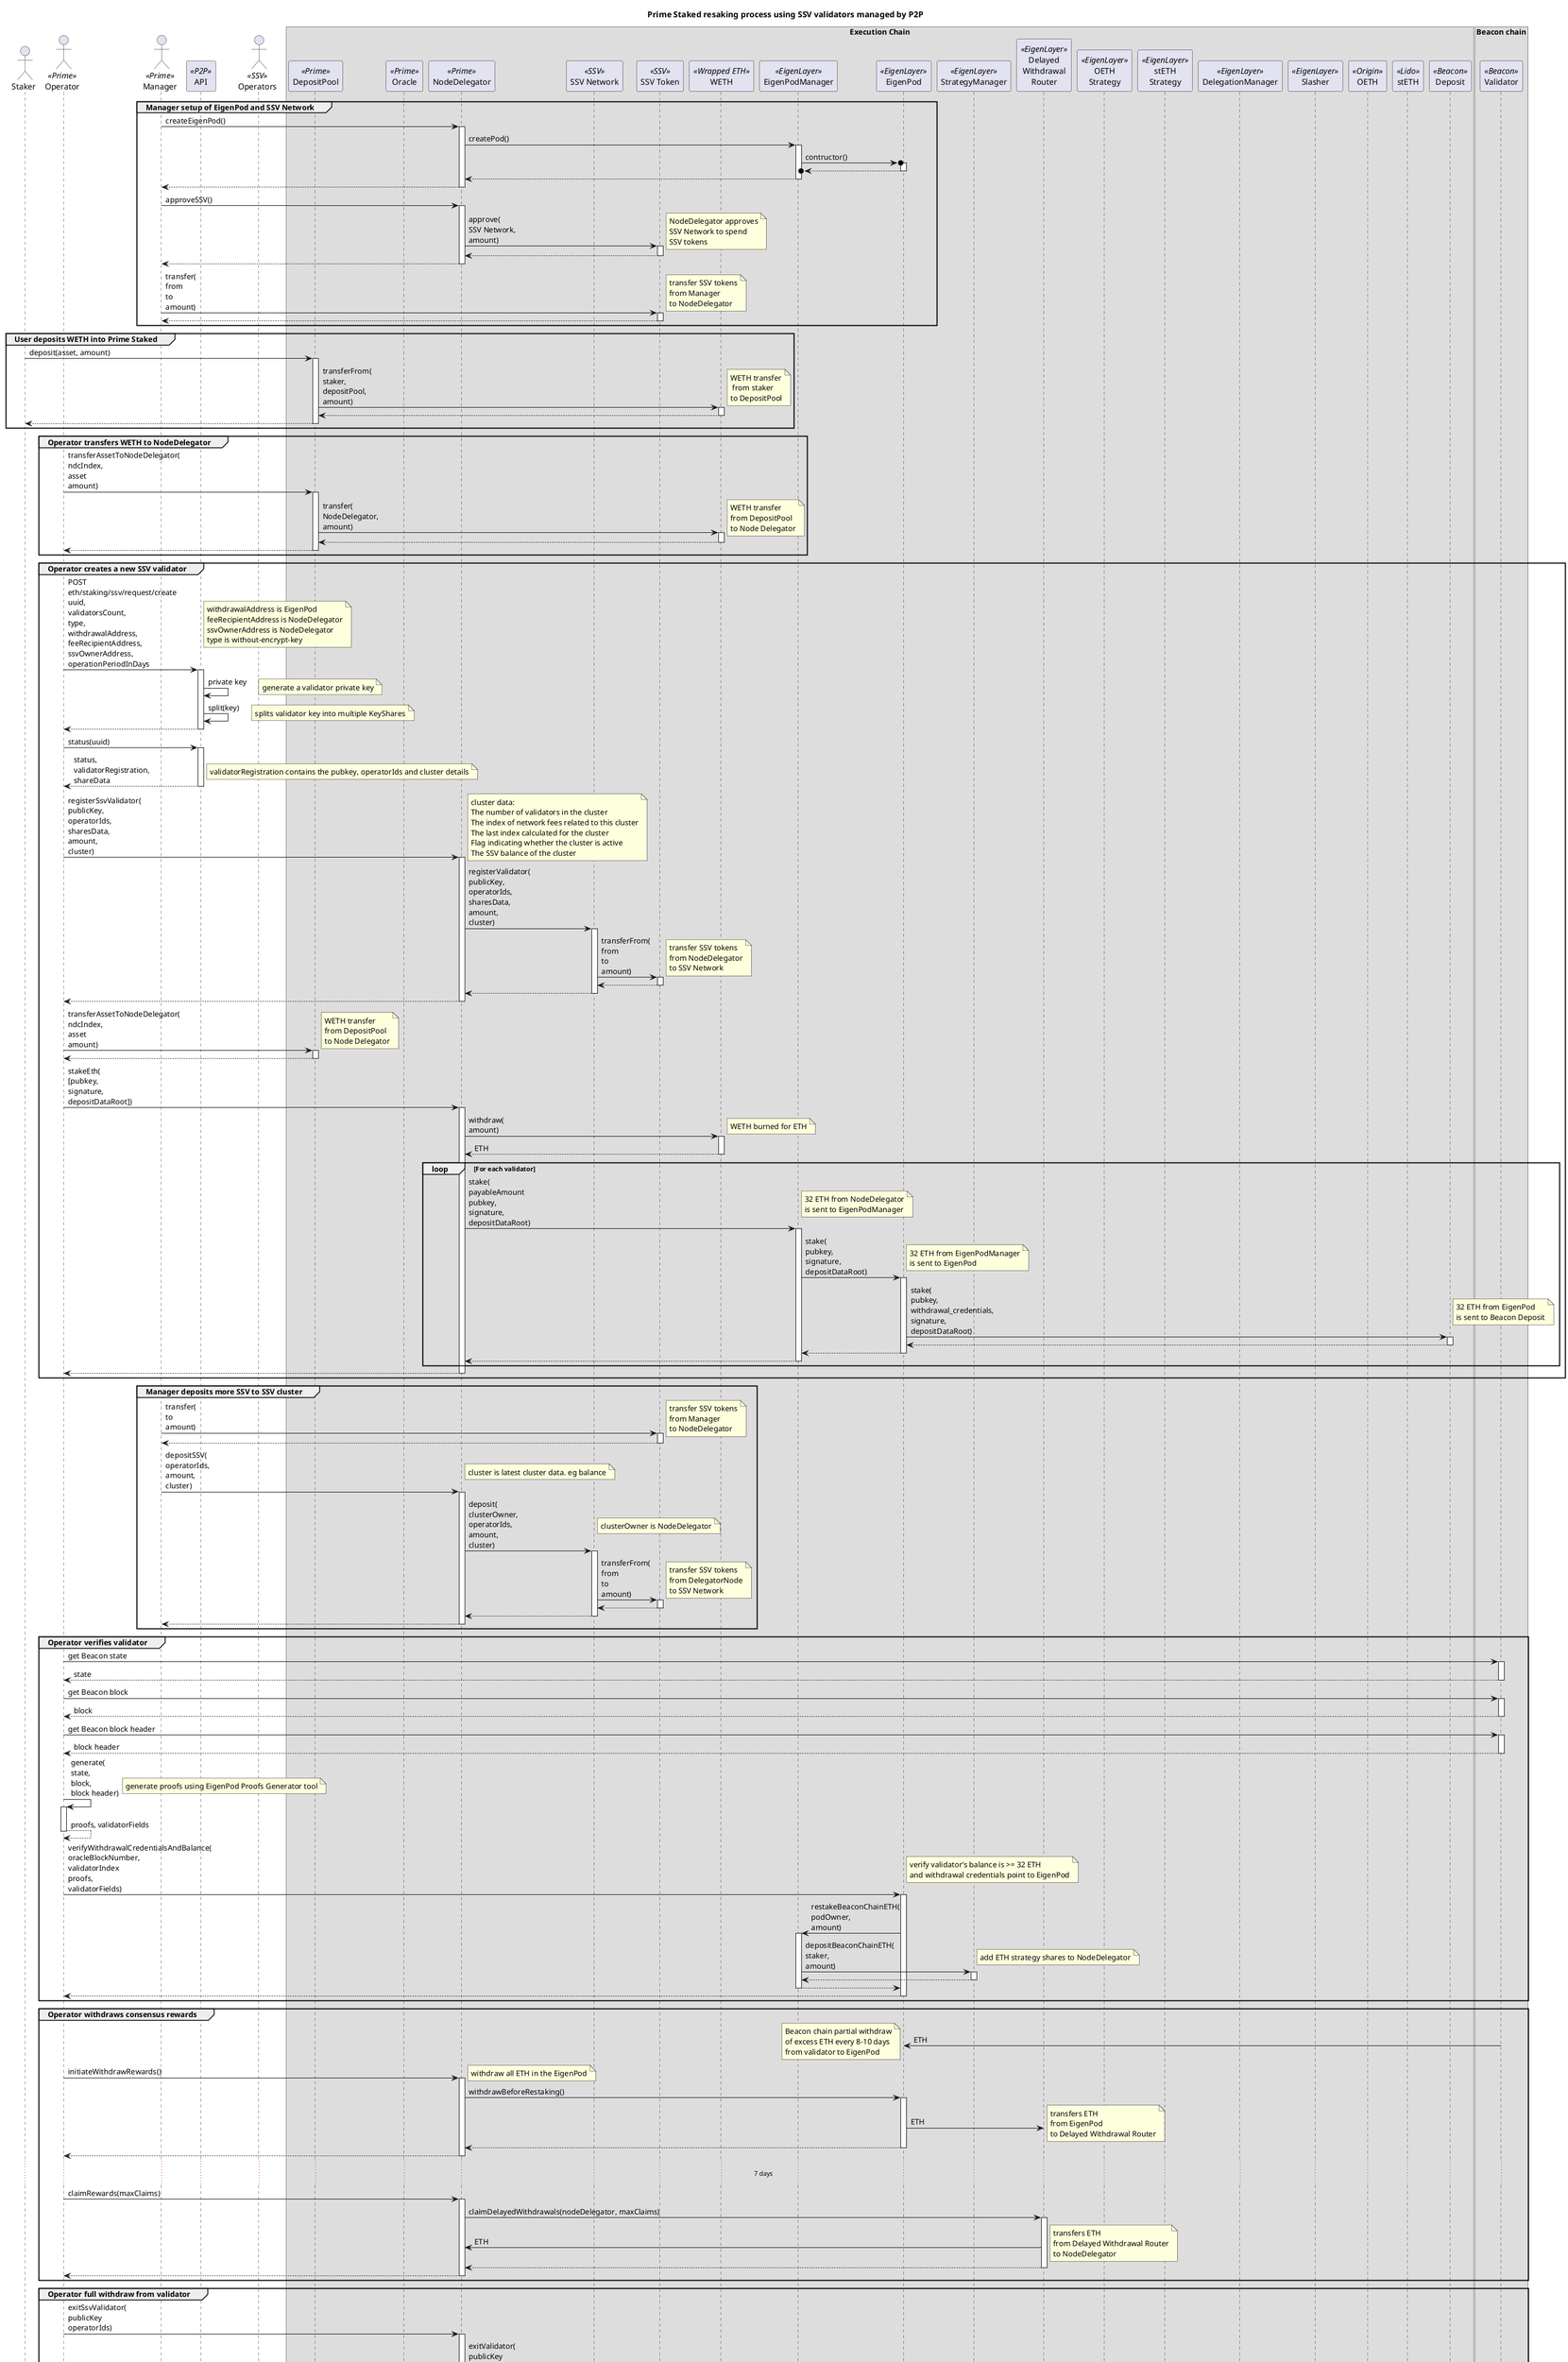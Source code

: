 @startuml

skinparam tabSize 2
hide footbox

title "Prime Staked resaking process using SSV validators managed by P2P"

actor "Staker" as staker
actor "Operator" as op <<Prime>>
actor "Manager" as man <<Prime>>
participant "API" as api <<P2P>>
actor "Operators" as ssvOp <<SSV>>

box "Execution Chain"
participant "DepositPool" as dp <<Prime>>
participant "Oracle" as oracle <<Prime>>
participant "NodeDelegator" as nd <<Prime>>
participant "SSV Network" as ssvNet <<SSV>>
participant "SSV Token" as ssv <<SSV>>
participant "WETH" as weth <<Wrapped ETH>>
participant "EigenPodManager" as podMan <<EigenLayer>>
participant "EigenPod" as pod <<EigenLayer>>
participant "StrategyManager" as stratMan <<EigenLayer>>
participant "Delayed\nWithdrawal\nRouter" as dwr <<EigenLayer>>
participant "OETH\nStrategy" as oethStrat <<EigenLayer>>
participant "stETH\nStrategy" as stethStrat <<EigenLayer>>
participant "DelegationManager" as delMan <<EigenLayer>>
participant "Slasher" as slasher <<EigenLayer>>
participant "OETH" as oeth <<Origin>>
participant "stETH" as steth <<Lido>>
participant "Deposit" as dep <<Beacon>>
end box

box "Beacon chain"
participant "Validator" as val <<Beacon>>
end box

group Manager setup of EigenPod and SSV Network
man -> nd : createEigenPod()
activate nd
nd -> podMan : createPod()
activate podMan
podMan ->o pod: contructor()
activate pod
return
return
return

man -> nd : approveSSV()
activate nd
nd -> ssv : approve(\nSSV Network,\namount)
activate ssv
note right : NodeDelegator approves\nSSV Network to spend\nSSV tokens
return
' nd -> ssvNet : setFeeRecipientAddress(\nrecipient)
' activate ssvNet
' note right : NodeDelegator set as the fee recipient
' return
return

man -> ssv : transfer(\nfrom\nto\namount)
activate ssv
note right : transfer SSV tokens\nfrom Manager\nto NodeDelegator
return

end group

group User deposits WETH into Prime Staked

staker -> dp : deposit(asset, amount)
activate dp
dp -> weth : transferFrom(\nstaker,\ndepositPool,\namount)
activate weth
note right : WETH transfer\n from staker\nto DepositPool
return
return

end group

group Operator transfers WETH to NodeDelegator

op -> dp : transferAssetToNodeDelegator(\nndcIndex,\nasset\namount)
activate dp
dp -> weth : transfer(\nNodeDelegator,\namount)
activate weth
note right : WETH transfer\nfrom DepositPool\nto Node Delegator
return
return

end group

group Operator creates a new SSV validator

op -> api: POST\neth/staking/ssv/request/create\nuuid,\nvalidatorsCount,\ntype,\nwithdrawalAddress,\nfeeRecipientAddress,\nssvOwnerAddress,\noperationPeriodInDays
activate api
note right
withdrawalAddress is EigenPod
feeRecipientAddress is NodeDelegator
ssvOwnerAddress is NodeDelegator
type is without-encrypt-key
end note
api -> api: private key
note right : generate a validator private key
api -> api: split(key)
note right : splits validator key into multiple KeyShares
return

op -> api: status(uuid)
activate api
return status,\nvalidatorRegistration,\nshareData
note right : validatorRegistration contains the pubkey, operatorIds and cluster details

op -> nd : registerSsvValidator(\npublicKey,\noperatorIds,\nsharesData,\namount,\ncluster)
activate nd
note right
cluster data:
The number of validators in the cluster
The index of network fees related to this cluster
The last index calculated for the cluster
Flag indicating whether the cluster is active
The SSV balance of the cluster
end note
nd -> ssvNet : registerValidator(\npublicKey,\noperatorIds,\nsharesData,\namount,\ncluster)
activate ssvNet
ssvNet -> ssv : transferFrom(\nfrom\nto\namount)
activate ssv
note right: transfer SSV tokens\nfrom NodeDelegator\nto SSV Network
return
return
return

op -> dp : transferAssetToNodeDelegator(\nndcIndex,\nasset\namount)
activate dp
note right : WETH transfer\nfrom DepositPool\nto Node Delegator
return

' op -> nd : stakeEth(\npubkey,\nsignature,\ndepositDataRoot)
' activate nd
' nd -> weth : withdraw(\namount)
' activate weth
' note right : WETH burned for ETH
' return ETH
' nd -> podMan : stake(\npayableAmount\npubkey,\nsignature,\ndepositDataRoot)
' note right : 32 ETH from NodeDelegator\nis sent to EigenPodManager
' activate podMan
' podMan -> pod : stake(\npubkey,\nsignature,\ndepositDataRoot)
' activate pod
' pod -> dep : stake(\npubkey,\nwithdrawal_credentials,\nsignature,\ndepositDataRoot)
' activate dep
' return
' return
' return
' return

op -> nd : stakeEth(\n[pubkey,\nsignature,\ndepositDataRoot])
activate nd
nd -> weth : withdraw(\namount)
activate weth
note right : WETH burned for ETH
return ETH

loop For each validator

nd -> podMan : stake(\npayableAmount\npubkey,\nsignature,\ndepositDataRoot)
note right : 32 ETH from NodeDelegator\nis sent to EigenPodManager
activate podMan
podMan -> pod : stake(\npubkey,\nsignature,\ndepositDataRoot)
activate pod
note right : 32 ETH from EigenPodManager\nis sent to EigenPod
pod -> dep : stake(\npubkey,\nwithdrawal_credentials,\nsignature,\ndepositDataRoot)
activate dep
note right : 32 ETH from EigenPod\nis sent to Beacon Deposit
return
return
return

end loop
return

end group

' group Manager adds another validator

' man -> api: POST nodes-request/create\nuuid,\ntype,\nnodesOptions,\neigenPodOwnerAddress,\ncontrollerAddress,\nfeeRecipientAddress
' activate api
' note right : eigenPodOwnerAddress is the NodeDelegator
' return

' man -> api: status(uuid)
' activate api
' return status,\neigenPodAddress,\npubkey,\nsignature,\ndepositDataRoot,\nwithdrawalCredentials,\ndepositMessageRoot

' end group


group Manager deposits more SSV to SSV cluster

man -> ssv : transfer(\nto\namount)
activate ssv
note right : transfer SSV tokens\nfrom Manager\nto NodeDelegator
return

man -> nd : depositSSV(\noperatorIds,\namount,\ncluster)
activate nd
note right : cluster is latest cluster data. eg balance
nd -> ssvNet : deposit(\nclusterOwner,\noperatorIds,\namount,\ncluster)
activate ssvNet
note right : clusterOwner is NodeDelegator
ssvNet -> ssv : transferFrom(\nfrom\nto\namount)
activate ssv
note right: transfer SSV tokens\nfrom DelegatorNode\nto SSV Network
return
return
return
end group


group Operator verifies validator

op -> val : get Beacon state
activate val
return state

op -> val : get Beacon block
activate val
return block

op -> val : get Beacon block header
activate val
return block header

op -> op : generate(\nstate,\nblock,\nblock header)
activate op
note right : generate proofs using EigenPod Proofs Generator tool
return proofs, validatorFields

op -> pod : verifyWithdrawalCredentialsAndBalance(\noracleBlockNumber,\nvalidatorIndex\nproofs,\nvalidatorFields)
activate pod
note right
verify validator's balance is >= 32 ETH
and withdrawal credentials point to EigenPod
end note
pod -> podMan : restakeBeaconChainETH(\npodOwner,\namount)
activate podMan
podMan -> stratMan : depositBeaconChainETH(\nstaker,\namount)
activate stratMan
note right : add ETH strategy shares to NodeDelegator
return
return
return
end group

group Operator withdraws consensus rewards

val -> pod : ETH
note left : Beacon chain partial withdraw\nof excess ETH every 8-10 days\nfrom validator to EigenPod

op -> nd : initiateWithdrawRewards()
activate nd
note right : withdraw all ETH in the EigenPod
nd -> pod : withdrawBeforeRestaking()
activate pod
pod -> dwr : ETH
note right : transfers ETH\nfrom EigenPod\nto Delayed Withdrawal Router
return
return

... 7 days ...

op -> nd : claimRewards(maxClaims)
activate nd
nd -> dwr : claimDelayedWithdrawals(nodeDelegator, maxClaims)
activate dwr
dwr -> nd : ETH
note right : transfers ETH\nfrom Delayed Withdrawal Router\nto NodeDelegator
return
return

end group

group Operator full withdraw from validator

op -> nd : exitSsvValidator(\npublicKey\noperatorIds)
activate nd
nd -> ssvNet : exitValidator(\npublicKey\noperatorIds)
activate ssvNet
return
return

ssvOp -> ssvOp : sign(\npk,\nexit message)
note right : voluntary exit message signed by the validator private key
ssvOp -> val : signed voluntary exit message
activate val
return

... wait until validator has exited.\nmin four epochs (~25 min), currently 1.5 hours but can take a number of days depending on the number of validators in the exit queue ...

op -> nd : removeSsvValidator(\npublicKey,\noperatorIds,\ncluster)
activate nd
nd -> ssvNet : removeValidator(\npublicKey\noperatorIds,\ncluster)
activate ssvNet
note right : stop paying SSV to Operators\n and reduce required SSV collateral
return
return

... wait for the validator to be swept on the Beacon chain\ncurrent time is every 8.5 days ...

val -> pod : ETH
note left : transfer staked ETH and rewards\nfrom Beacon Deposit\nto EigenPod

op -> nd : initiateWithdrawRewards()
activate nd
note right : withdraw all ETH in the EigenPod
nd -> pod : withdrawBeforeRestaking()
activate pod
pod -> dwr : ETH
note right : transfers ETH\nfrom EigenPod\nto Delayed Withdrawal Router
return
return

... 7 days ...

op -> nd : claimRewards(maxClaims)
activate nd
nd -> dwr : claimDelayedWithdrawals(nodeDelegator, maxClaims)
activate dwr
dwr -> nd : ETH
note right : transfers ETH\nfrom Delayed Withdrawal Router\nto NodeDelegator
return
return

end group

group User deposits OETH into Prime Staked

staker -> dp : deposit(asset, amount)
activate dp
dp -> oeth : transferFrom(\nstaker,\ndepositPool,\namount)
activate oeth
note left : OETH transfer\nfrom staker\nto DepositPool
return
return

end group

group Operator transfers OETH to NodeDelegator

op -> dp : transferAssetToNodeDelegator(\nndcIndex,\nasset\namount)
activate dp
dp -> oeth : transfer(\nNodeDelegator,\namount)
note left : OETH transfer\nfrom DepositPool\nto NodeDelegator
return
return

end group

group Operator deposits OETH to EigenLayer

op -> nd : depositAssetIntoStrategy(\nasset)
activate nd
nd -> stratMan : depositIntoStrategy(\nstrategy,\nasset,\namount)
activate stratMan
stratMan -> oeth : transferFrom(\nNodeDelegator,\nstrategy,\namount)
activate oeth
return
stratMan -> oethStrat : deposit(\nasset,\namount)
activate oethStrat
return shares
stratMan -> delMan : increaseDelegatedShares(\nstaker,\nstrategy,\nshares)
activate delMan
return
return shares
return

end group

group Staker withdraws OETH

staker -> dp : requestWithdraw(\nasset,\namount)
activate dp
dp -> nd : requestWithdraw(\nasset,\namount,\nstaker)
activate nd
nd -> stratMan : underlyingsToShares(\namount)
activate stratMan
return shares
nd -> stratMan : queueWithdrawal(\nstrategyIndexes[],\nstrategies[],\nshares[],\nstaker,\nundelegateIfPossible)
activate stratMan
stratMan -> delMan : decreaseDelegatedShares(\nstaker,\n[strategies],\n[shares])
activate delMan
return
return withdrawalRoot

nd -> nd : store(withdrawalRoot, staker)
note right : map the withdrawalRoot to the staker

return withdrawalRoot
return withdrawalRoot

... 7 days ...

staker -> dp : claimWithdraw(\nwithdrawalRoot)
activate dp
dp -> nd : claimWithdraw(\nwithdrawalRoot,\nstaker)
activate nd

nd -> nd : validateStaker(\nwithdrawalRoot,\nstaker)
note right : validate against map of withdrawalRoot to staker

nd -> stratMan : completeQueuedWithdrawal(\nqueuedWithdrawal,\ntokens[],\nmiddlewareTimesIndex,\nreceiveAsTokens)
activate stratMan
stratMan -> slasher : canWithdraw(\noperator,\nwithdrawalStartBlock,\nmiddlewareTimesIndex)
activate slasher
return true
stratMan -> oethStrat : withdraw(\ndepositor,\ntoken,\namountShares)
activate oethStrat
oethStrat -> oeth : transfer(\nNodeDelegator,\namount)
activate oeth
note left : transfer OETH\nfrom OETH Strategy\nto NodeDelegator
return
return
return

nd -> oeth : transfer(\nstaker,\namount)
activate oeth
note left : transfer OETH\nfrom NodeDelegator\nto staker
return

return
return

end group


group Operator withdraws stETH from EigenLayer

op -> nd : requestWithdraw(\nasset,\namount)
activate nd
nd -> stratMan : underlyingsToShares(\namount)
activate stratMan
return shares
nd -> stratMan : queueWithdrawal(\nstrategyIndexes[],\nstrategies[],\nshares[],\nstaker,\nundelegateIfPossible)
activate stratMan
stratMan -> delMan : decreaseDelegatedShares(\nstaker,\n[strategies],\n[shares])
activate delMan
return
return withdrawalRoot

nd -> nd : store(withdrawalRoot, operator)
note right : map the withdrawalRoot to the staker

return withdrawalRoot

... 7 days ...

op -> nd : claimWithdraw(\nwithdrawalRoot)
activate nd

nd -> nd : validateStaker(\nwithdrawalRoot,\noperator)
note right : validate against map of withdrawalRoot to operator

nd -> stratMan : completeQueuedWithdrawal(\nqueuedWithdrawal,\ntokens[],\nmiddlewareTimesIndex,\nreceiveAsTokens)
activate stratMan
stratMan -> slasher : canWithdraw(\noperator,\nwithdrawalStartBlock,\nmiddlewareTimesIndex)
activate slasher
return true
stratMan -> stethStrat : withdraw(\ndepositor,\ntoken,\namountShares)
activate stethStrat
stethStrat -> steth : transfer(\nNodeDelegator,\namount)
activate steth
note left : transfer stETH\nfrom stETH Strategy\nto NodeDelegator
return
return
return
return

end group

group Manager transfers stETH to the Deposit Pool

man -> nd : transferBackToLRTDepositPool(\nasset,\namount)
activate nd
nd -> steth : transfer(\nDepositPool,\namount)
activate steth
return
return

end group

group Manager swaps their WETH for stETH in the Deposit Pool

man -> dp : swapAssetWithinDepositPool(\nfromAsset,\ntoAsset,\nfromAssetAmount,\nminToAssetAmount)
activate dp
note right
fromAsset is WETH
toAsset is stETH
end note

dp -> oracle : getAssetPrice(\nfromAsset)
activate oracle
return fromAssetPrice

dp -> oracle : getAssetPrice(\ntoAsset)
activate oracle
return toAssetPrice

dp -> dp : calcToAssetAmount
note right : fromAssetPrice * fromAssetAmount / toAssetPrice

dp -> weth : transferFrom(\nManager,\nDepositPool,\nfromAssetAmount)
activate weth
note left : transfer WETH\nfrom Manager\nto DepositPool
return

dp -> steth : transfer(\nManager,\ntoAssetAmount)
activate steth
note left : transfer stETH\nfrom DepositPool\nto Manager
return

return

end group

@enduml